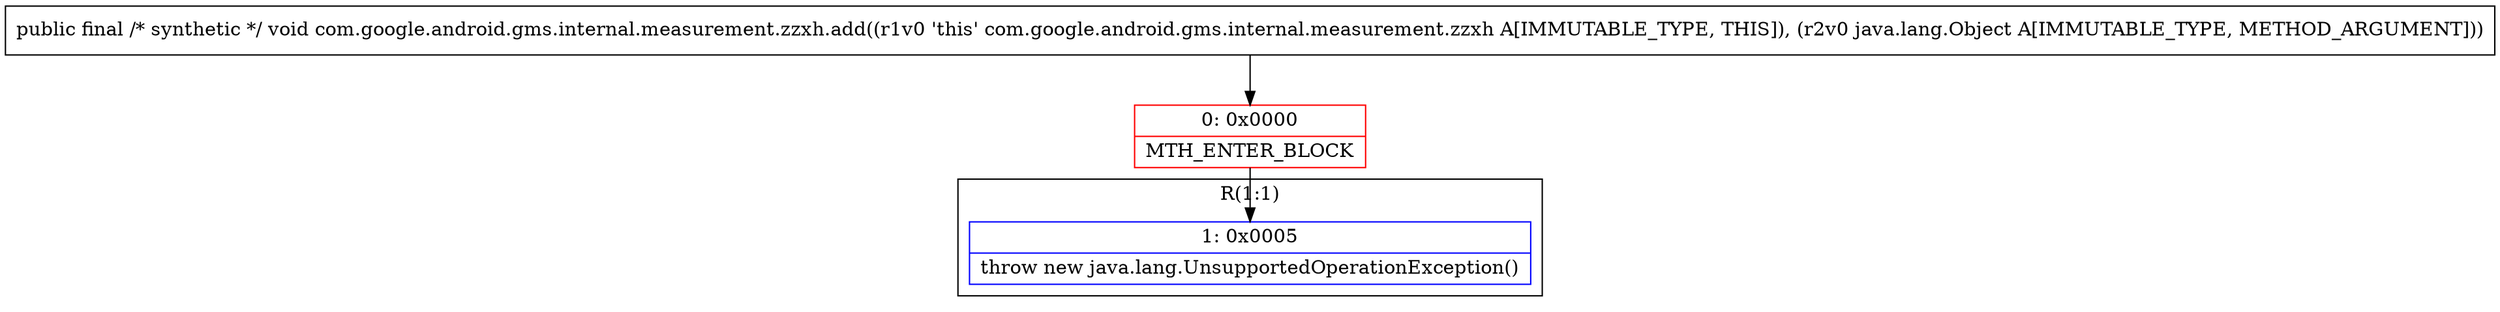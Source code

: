 digraph "CFG forcom.google.android.gms.internal.measurement.zzxh.add(Ljava\/lang\/Object;)V" {
subgraph cluster_Region_1400444020 {
label = "R(1:1)";
node [shape=record,color=blue];
Node_1 [shape=record,label="{1\:\ 0x0005|throw new java.lang.UnsupportedOperationException()\l}"];
}
Node_0 [shape=record,color=red,label="{0\:\ 0x0000|MTH_ENTER_BLOCK\l}"];
MethodNode[shape=record,label="{public final \/* synthetic *\/ void com.google.android.gms.internal.measurement.zzxh.add((r1v0 'this' com.google.android.gms.internal.measurement.zzxh A[IMMUTABLE_TYPE, THIS]), (r2v0 java.lang.Object A[IMMUTABLE_TYPE, METHOD_ARGUMENT])) }"];
MethodNode -> Node_0;
Node_0 -> Node_1;
}

